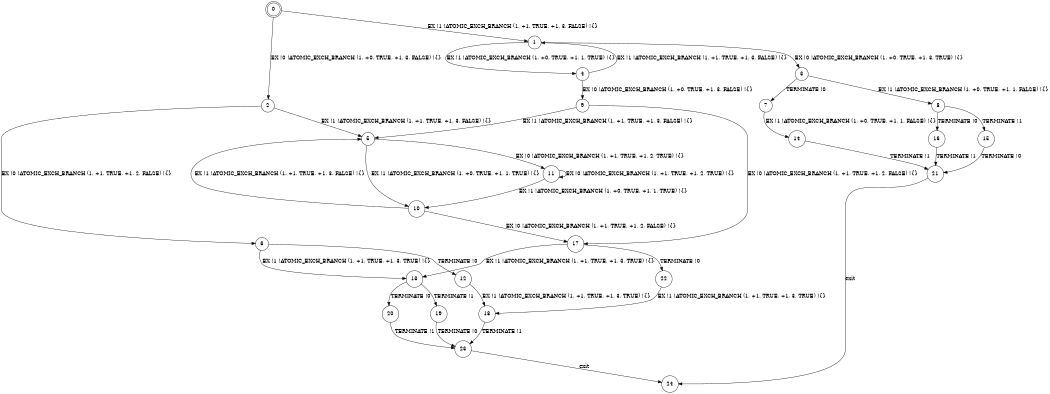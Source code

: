 digraph BCG {
size = "7, 10.5";
center = TRUE;
node [shape = circle];
0 [peripheries = 2];
0 -> 1 [label = "EX !1 !ATOMIC_EXCH_BRANCH (1, +1, TRUE, +1, 3, FALSE) !{}"];
0 -> 2 [label = "EX !0 !ATOMIC_EXCH_BRANCH (1, +0, TRUE, +1, 3, FALSE) !{}"];
1 -> 3 [label = "EX !0 !ATOMIC_EXCH_BRANCH (1, +0, TRUE, +1, 3, TRUE) !{}"];
1 -> 4 [label = "EX !1 !ATOMIC_EXCH_BRANCH (1, +0, TRUE, +1, 1, TRUE) !{}"];
2 -> 5 [label = "EX !1 !ATOMIC_EXCH_BRANCH (1, +1, TRUE, +1, 3, FALSE) !{}"];
2 -> 6 [label = "EX !0 !ATOMIC_EXCH_BRANCH (1, +1, TRUE, +1, 2, FALSE) !{}"];
3 -> 7 [label = "TERMINATE !0"];
3 -> 8 [label = "EX !1 !ATOMIC_EXCH_BRANCH (1, +0, TRUE, +1, 1, FALSE) !{}"];
4 -> 9 [label = "EX !0 !ATOMIC_EXCH_BRANCH (1, +0, TRUE, +1, 3, FALSE) !{}"];
4 -> 1 [label = "EX !1 !ATOMIC_EXCH_BRANCH (1, +1, TRUE, +1, 3, FALSE) !{}"];
5 -> 10 [label = "EX !1 !ATOMIC_EXCH_BRANCH (1, +0, TRUE, +1, 1, TRUE) !{}"];
5 -> 11 [label = "EX !0 !ATOMIC_EXCH_BRANCH (1, +1, TRUE, +1, 2, TRUE) !{}"];
6 -> 12 [label = "TERMINATE !0"];
6 -> 13 [label = "EX !1 !ATOMIC_EXCH_BRANCH (1, +1, TRUE, +1, 3, TRUE) !{}"];
7 -> 14 [label = "EX !1 !ATOMIC_EXCH_BRANCH (1, +0, TRUE, +1, 1, FALSE) !{}"];
8 -> 15 [label = "TERMINATE !1"];
8 -> 16 [label = "TERMINATE !0"];
9 -> 5 [label = "EX !1 !ATOMIC_EXCH_BRANCH (1, +1, TRUE, +1, 3, FALSE) !{}"];
9 -> 17 [label = "EX !0 !ATOMIC_EXCH_BRANCH (1, +1, TRUE, +1, 2, FALSE) !{}"];
10 -> 5 [label = "EX !1 !ATOMIC_EXCH_BRANCH (1, +1, TRUE, +1, 3, FALSE) !{}"];
10 -> 17 [label = "EX !0 !ATOMIC_EXCH_BRANCH (1, +1, TRUE, +1, 2, FALSE) !{}"];
11 -> 10 [label = "EX !1 !ATOMIC_EXCH_BRANCH (1, +0, TRUE, +1, 1, TRUE) !{}"];
11 -> 11 [label = "EX !0 !ATOMIC_EXCH_BRANCH (1, +1, TRUE, +1, 2, TRUE) !{}"];
12 -> 18 [label = "EX !1 !ATOMIC_EXCH_BRANCH (1, +1, TRUE, +1, 3, TRUE) !{}"];
13 -> 19 [label = "TERMINATE !1"];
13 -> 20 [label = "TERMINATE !0"];
14 -> 21 [label = "TERMINATE !1"];
15 -> 21 [label = "TERMINATE !0"];
16 -> 21 [label = "TERMINATE !1"];
17 -> 22 [label = "TERMINATE !0"];
17 -> 13 [label = "EX !1 !ATOMIC_EXCH_BRANCH (1, +1, TRUE, +1, 3, TRUE) !{}"];
18 -> 23 [label = "TERMINATE !1"];
19 -> 23 [label = "TERMINATE !0"];
20 -> 23 [label = "TERMINATE !1"];
21 -> 24 [label = "exit"];
22 -> 18 [label = "EX !1 !ATOMIC_EXCH_BRANCH (1, +1, TRUE, +1, 3, TRUE) !{}"];
23 -> 24 [label = "exit"];
}
